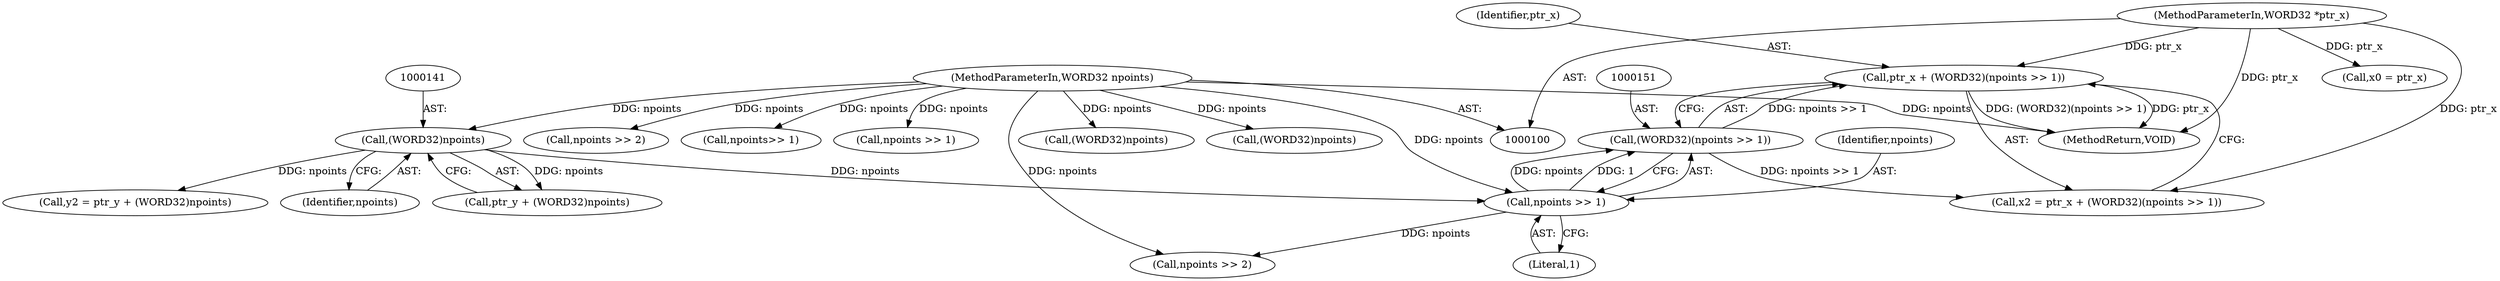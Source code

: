 digraph "0_Android_04e8cd58f075bec5892e369c8deebca9c67e855c@pointer" {
"1000148" [label="(Call,ptr_x + (WORD32)(npoints >> 1))"];
"1000102" [label="(MethodParameterIn,WORD32 *ptr_x)"];
"1000150" [label="(Call,(WORD32)(npoints >> 1))"];
"1000152" [label="(Call,npoints >> 1)"];
"1000140" [label="(Call,(WORD32)npoints)"];
"1000104" [label="(MethodParameterIn,WORD32 npoints)"];
"1000154" [label="(Literal,1)"];
"1000142" [label="(Identifier,npoints)"];
"1000138" [label="(Call,ptr_y + (WORD32)npoints)"];
"1000140" [label="(Call,(WORD32)npoints)"];
"1000153" [label="(Identifier,npoints)"];
"1000136" [label="(Call,y2 = ptr_y + (WORD32)npoints)"];
"1000170" [label="(Call,npoints >> 2)"];
"1000161" [label="(Call,npoints >> 2)"];
"1000150" [label="(Call,(WORD32)(npoints >> 1))"];
"1000197" [label="(Call,npoints>> 1)"];
"1000149" [label="(Identifier,ptr_x)"];
"1000104" [label="(MethodParameterIn,WORD32 npoints)"];
"1000152" [label="(Call,npoints >> 1)"];
"1000102" [label="(MethodParameterIn,WORD32 *ptr_x)"];
"1000178" [label="(Call,npoints >> 1)"];
"1000437" [label="(Call,(WORD32)npoints)"];
"1000430" [label="(Call,(WORD32)npoints)"];
"1000148" [label="(Call,ptr_x + (WORD32)(npoints >> 1))"];
"1000146" [label="(Call,x2 = ptr_x + (WORD32)(npoints >> 1))"];
"1000143" [label="(Call,x0 = ptr_x)"];
"1000441" [label="(MethodReturn,VOID)"];
"1000148" -> "1000146"  [label="AST: "];
"1000148" -> "1000150"  [label="CFG: "];
"1000149" -> "1000148"  [label="AST: "];
"1000150" -> "1000148"  [label="AST: "];
"1000146" -> "1000148"  [label="CFG: "];
"1000148" -> "1000441"  [label="DDG: ptr_x"];
"1000148" -> "1000441"  [label="DDG: (WORD32)(npoints >> 1)"];
"1000102" -> "1000148"  [label="DDG: ptr_x"];
"1000150" -> "1000148"  [label="DDG: npoints >> 1"];
"1000102" -> "1000100"  [label="AST: "];
"1000102" -> "1000441"  [label="DDG: ptr_x"];
"1000102" -> "1000143"  [label="DDG: ptr_x"];
"1000102" -> "1000146"  [label="DDG: ptr_x"];
"1000150" -> "1000152"  [label="CFG: "];
"1000151" -> "1000150"  [label="AST: "];
"1000152" -> "1000150"  [label="AST: "];
"1000150" -> "1000146"  [label="DDG: npoints >> 1"];
"1000152" -> "1000150"  [label="DDG: npoints"];
"1000152" -> "1000150"  [label="DDG: 1"];
"1000152" -> "1000154"  [label="CFG: "];
"1000153" -> "1000152"  [label="AST: "];
"1000154" -> "1000152"  [label="AST: "];
"1000140" -> "1000152"  [label="DDG: npoints"];
"1000104" -> "1000152"  [label="DDG: npoints"];
"1000152" -> "1000161"  [label="DDG: npoints"];
"1000140" -> "1000138"  [label="AST: "];
"1000140" -> "1000142"  [label="CFG: "];
"1000141" -> "1000140"  [label="AST: "];
"1000142" -> "1000140"  [label="AST: "];
"1000138" -> "1000140"  [label="CFG: "];
"1000140" -> "1000136"  [label="DDG: npoints"];
"1000140" -> "1000138"  [label="DDG: npoints"];
"1000104" -> "1000140"  [label="DDG: npoints"];
"1000104" -> "1000100"  [label="AST: "];
"1000104" -> "1000441"  [label="DDG: npoints"];
"1000104" -> "1000161"  [label="DDG: npoints"];
"1000104" -> "1000170"  [label="DDG: npoints"];
"1000104" -> "1000178"  [label="DDG: npoints"];
"1000104" -> "1000197"  [label="DDG: npoints"];
"1000104" -> "1000430"  [label="DDG: npoints"];
"1000104" -> "1000437"  [label="DDG: npoints"];
}
